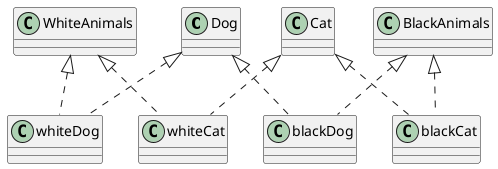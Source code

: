 @startuml
class Dog{}
class Cat{}
class WhiteAnimals{}
class BlackAnimals{}

WhiteAnimals <|.. whiteCat
WhiteAnimals <|.. whiteDog
BlackAnimals <|.. blackCat
BlackAnimals <|.. blackDog
Cat <|.. whiteCat
Dog <|.. whiteDog
Cat <|.. blackCat
Dog <|.. blackDog
@enduml